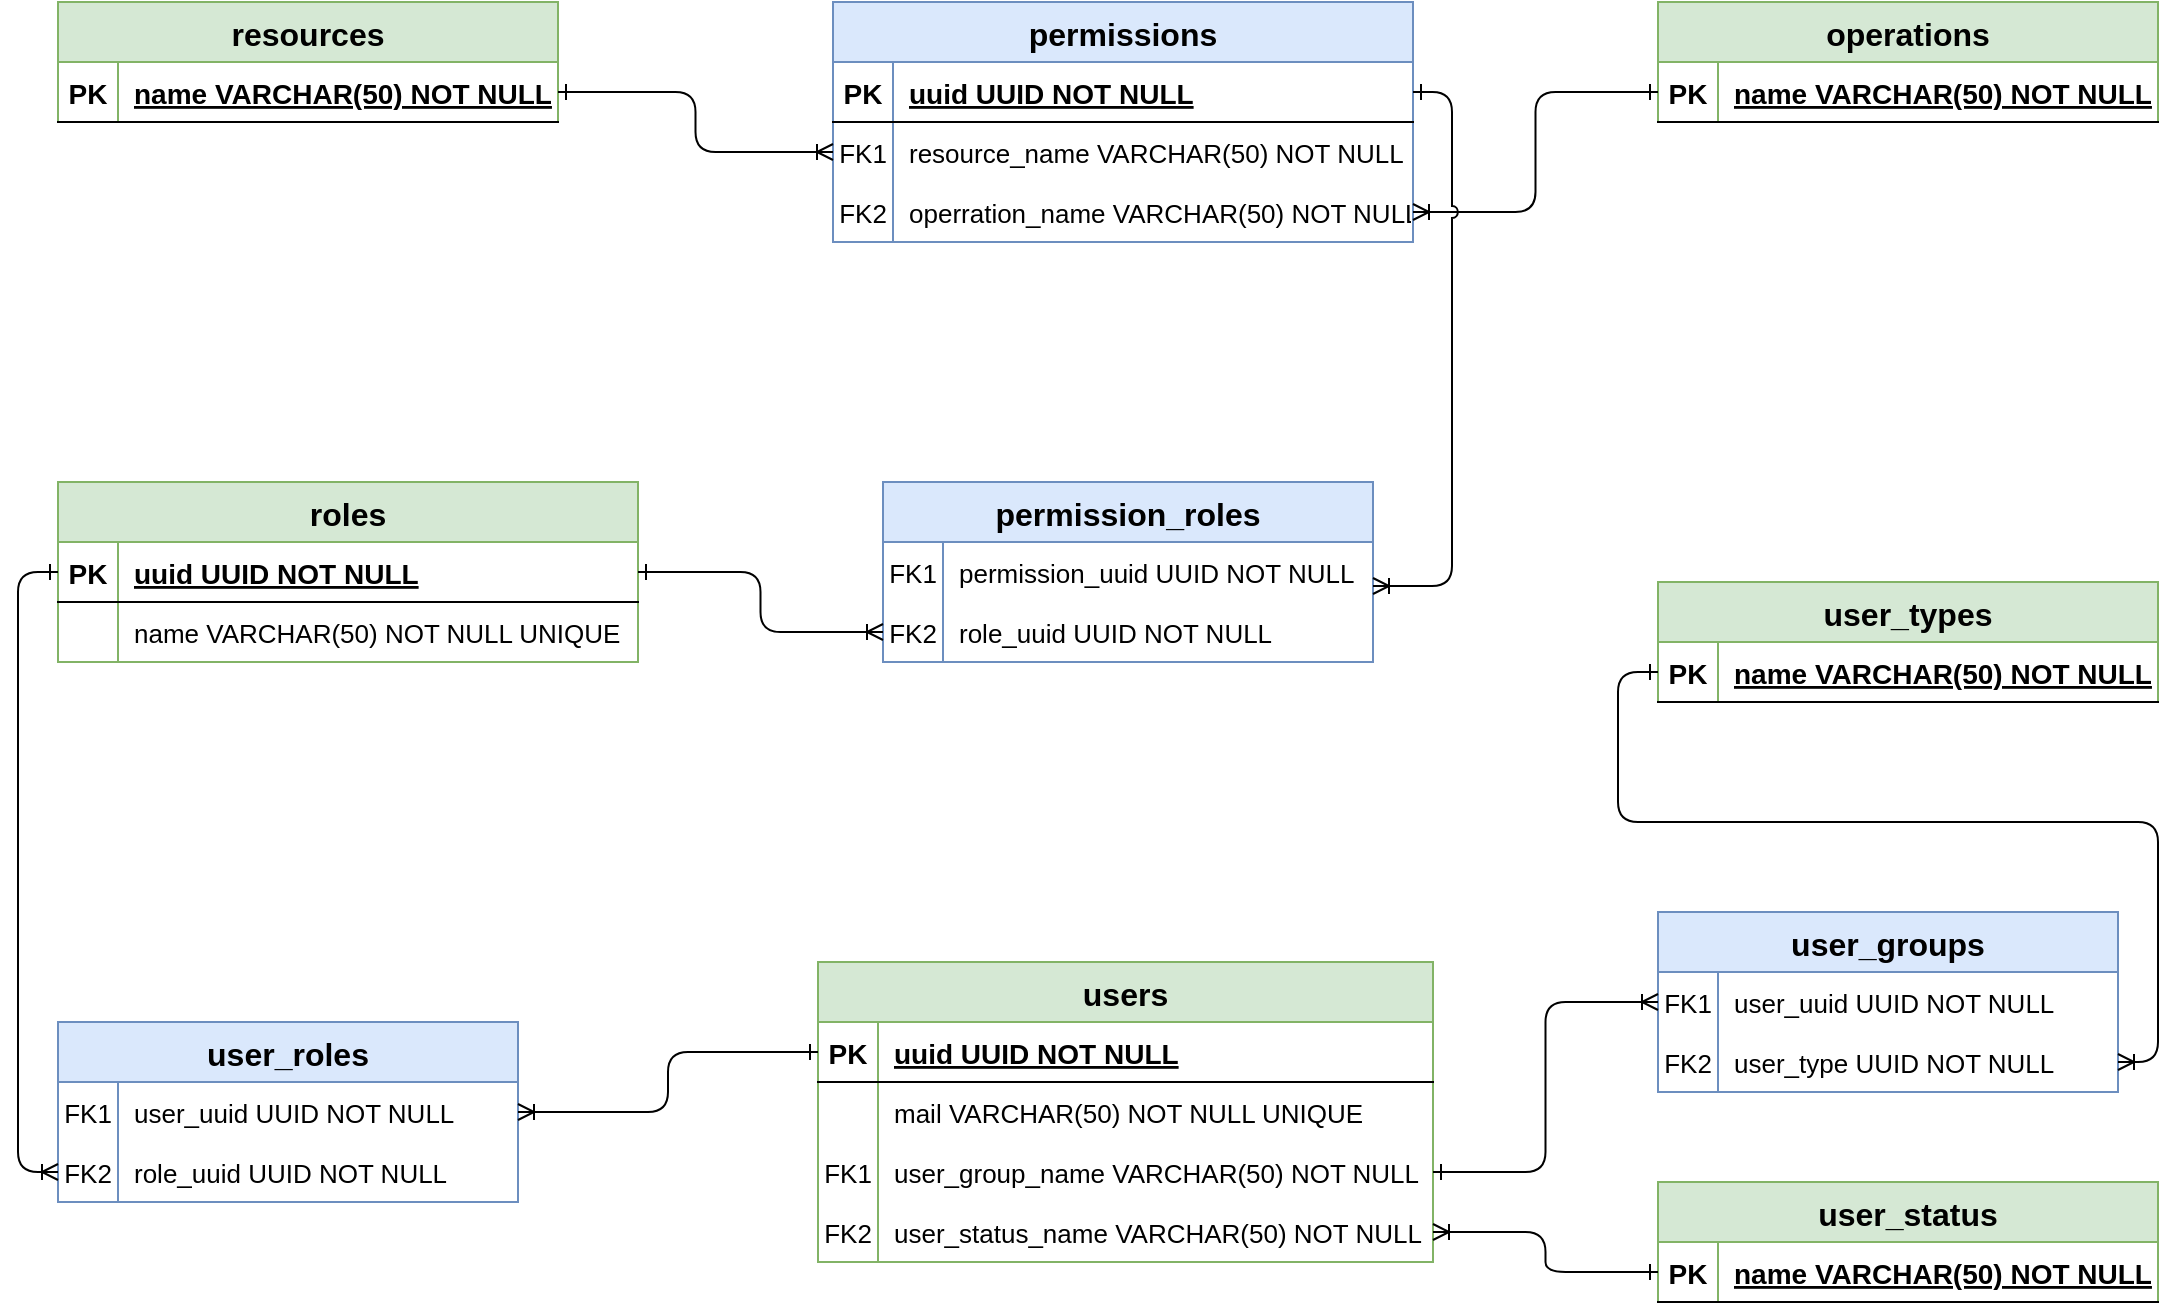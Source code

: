<mxfile version="26.0.10">
  <diagram id="R2lEEEUBdFMjLlhIrx00" name="Page-1">
    <mxGraphModel dx="3804" dy="1132" grid="1" gridSize="10" guides="1" tooltips="1" connect="1" arrows="1" fold="1" page="1" pageScale="1" pageWidth="850" pageHeight="1100" math="0" shadow="0" extFonts="Permanent Marker^https://fonts.googleapis.com/css?family=Permanent+Marker">
      <root>
        <mxCell id="0" />
        <mxCell id="1" parent="0" />
        <mxCell id="C-vyLk0tnHw3VtMMgP7b-2" value="permissions" style="shape=table;startSize=30;container=1;collapsible=1;childLayout=tableLayout;fixedRows=1;rowLines=0;fontStyle=1;align=center;resizeLast=1;fontSize=16;fillColor=#dae8fc;strokeColor=#6c8ebf;" parent="1" vertex="1">
          <mxGeometry x="-412.5" y="50" width="290" height="120" as="geometry">
            <mxRectangle x="180" y="110" width="130" height="30" as="alternateBounds" />
          </mxGeometry>
        </mxCell>
        <mxCell id="C-vyLk0tnHw3VtMMgP7b-3" value="" style="shape=partialRectangle;collapsible=0;dropTarget=0;pointerEvents=0;fillColor=none;points=[[0,0.5],[1,0.5]];portConstraint=eastwest;top=0;left=0;right=0;bottom=1;fontSize=13;" parent="C-vyLk0tnHw3VtMMgP7b-2" vertex="1">
          <mxGeometry y="30" width="290" height="30" as="geometry" />
        </mxCell>
        <mxCell id="C-vyLk0tnHw3VtMMgP7b-4" value="PK" style="shape=partialRectangle;overflow=hidden;connectable=0;fillColor=none;top=0;left=0;bottom=0;right=0;fontStyle=1;fontSize=14;" parent="C-vyLk0tnHw3VtMMgP7b-3" vertex="1">
          <mxGeometry width="30" height="30" as="geometry">
            <mxRectangle width="30" height="30" as="alternateBounds" />
          </mxGeometry>
        </mxCell>
        <mxCell id="C-vyLk0tnHw3VtMMgP7b-5" value="uuid UUID NOT NULL" style="shape=partialRectangle;overflow=hidden;connectable=0;fillColor=none;top=0;left=0;bottom=0;right=0;align=left;spacingLeft=6;fontStyle=5;fontSize=14;" parent="C-vyLk0tnHw3VtMMgP7b-3" vertex="1">
          <mxGeometry x="30" width="260" height="30" as="geometry">
            <mxRectangle width="260" height="30" as="alternateBounds" />
          </mxGeometry>
        </mxCell>
        <mxCell id="C-vyLk0tnHw3VtMMgP7b-6" value="" style="shape=partialRectangle;collapsible=0;dropTarget=0;pointerEvents=0;fillColor=none;points=[[0,0.5],[1,0.5]];portConstraint=eastwest;top=0;left=0;right=0;bottom=0;" parent="C-vyLk0tnHw3VtMMgP7b-2" vertex="1">
          <mxGeometry y="60" width="290" height="30" as="geometry" />
        </mxCell>
        <mxCell id="C-vyLk0tnHw3VtMMgP7b-7" value="FK1" style="shape=partialRectangle;overflow=hidden;connectable=0;fillColor=none;top=0;left=0;bottom=0;right=0;fontSize=13;" parent="C-vyLk0tnHw3VtMMgP7b-6" vertex="1">
          <mxGeometry width="30" height="30" as="geometry">
            <mxRectangle width="30" height="30" as="alternateBounds" />
          </mxGeometry>
        </mxCell>
        <mxCell id="C-vyLk0tnHw3VtMMgP7b-8" value="resource_name VARCHAR(50) NOT NULL" style="shape=partialRectangle;overflow=hidden;connectable=0;fillColor=none;top=0;left=0;bottom=0;right=0;align=left;spacingLeft=6;fontSize=13;" parent="C-vyLk0tnHw3VtMMgP7b-6" vertex="1">
          <mxGeometry x="30" width="260" height="30" as="geometry">
            <mxRectangle width="260" height="30" as="alternateBounds" />
          </mxGeometry>
        </mxCell>
        <mxCell id="C-vyLk0tnHw3VtMMgP7b-9" value="" style="shape=partialRectangle;collapsible=0;dropTarget=0;pointerEvents=0;fillColor=none;points=[[0,0.5],[1,0.5]];portConstraint=eastwest;top=0;left=0;right=0;bottom=0;fontSize=13;" parent="C-vyLk0tnHw3VtMMgP7b-2" vertex="1">
          <mxGeometry y="90" width="290" height="30" as="geometry" />
        </mxCell>
        <mxCell id="C-vyLk0tnHw3VtMMgP7b-10" value="FK2" style="shape=partialRectangle;overflow=hidden;connectable=0;fillColor=none;top=0;left=0;bottom=0;right=0;fontSize=13;" parent="C-vyLk0tnHw3VtMMgP7b-9" vertex="1">
          <mxGeometry width="30" height="30" as="geometry">
            <mxRectangle width="30" height="30" as="alternateBounds" />
          </mxGeometry>
        </mxCell>
        <mxCell id="C-vyLk0tnHw3VtMMgP7b-11" value="operration_name VARCHAR(50) NOT NULL" style="shape=partialRectangle;overflow=hidden;connectable=0;fillColor=none;top=0;left=0;bottom=0;right=0;align=left;spacingLeft=6;fontSize=13;" parent="C-vyLk0tnHw3VtMMgP7b-9" vertex="1">
          <mxGeometry x="30" width="260" height="30" as="geometry">
            <mxRectangle width="260" height="30" as="alternateBounds" />
          </mxGeometry>
        </mxCell>
        <mxCell id="C-vyLk0tnHw3VtMMgP7b-23" value="resources" style="shape=table;startSize=30;container=1;collapsible=1;childLayout=tableLayout;fixedRows=1;rowLines=0;fontStyle=1;align=center;resizeLast=1;fontSize=16;fillColor=#d5e8d4;strokeColor=#82b366;" parent="1" vertex="1">
          <mxGeometry x="-800" y="50" width="250" height="60" as="geometry">
            <mxRectangle x="-100" y="120" width="110" height="30" as="alternateBounds" />
          </mxGeometry>
        </mxCell>
        <mxCell id="C-vyLk0tnHw3VtMMgP7b-24" value="" style="shape=partialRectangle;collapsible=0;dropTarget=0;pointerEvents=0;fillColor=none;points=[[0,0.5],[1,0.5]];portConstraint=eastwest;top=0;left=0;right=0;bottom=1;" parent="C-vyLk0tnHw3VtMMgP7b-23" vertex="1">
          <mxGeometry y="30" width="250" height="30" as="geometry" />
        </mxCell>
        <mxCell id="C-vyLk0tnHw3VtMMgP7b-25" value="PK" style="shape=partialRectangle;overflow=hidden;connectable=0;fillColor=none;top=0;left=0;bottom=0;right=0;fontStyle=1;fontSize=14;" parent="C-vyLk0tnHw3VtMMgP7b-24" vertex="1">
          <mxGeometry width="30" height="30" as="geometry">
            <mxRectangle width="30" height="30" as="alternateBounds" />
          </mxGeometry>
        </mxCell>
        <mxCell id="C-vyLk0tnHw3VtMMgP7b-26" value="name VARCHAR(50) NOT NULL" style="shape=partialRectangle;overflow=hidden;connectable=0;fillColor=none;top=0;left=0;bottom=0;right=0;align=left;spacingLeft=6;fontStyle=5;fontSize=14;" parent="C-vyLk0tnHw3VtMMgP7b-24" vertex="1">
          <mxGeometry x="30" width="220" height="30" as="geometry">
            <mxRectangle width="220" height="30" as="alternateBounds" />
          </mxGeometry>
        </mxCell>
        <mxCell id="qRXEBcedq9cTgRNTQ2gk-17" value="operations" style="shape=table;startSize=30;container=1;collapsible=1;childLayout=tableLayout;fixedRows=1;rowLines=0;fontStyle=1;align=center;resizeLast=1;fontSize=16;fillColor=#d5e8d4;strokeColor=#82b366;" parent="1" vertex="1">
          <mxGeometry y="50" width="250" height="60" as="geometry">
            <mxRectangle x="-100" y="120" width="110" height="30" as="alternateBounds" />
          </mxGeometry>
        </mxCell>
        <mxCell id="qRXEBcedq9cTgRNTQ2gk-18" value="" style="shape=partialRectangle;collapsible=0;dropTarget=0;pointerEvents=0;fillColor=none;points=[[0,0.5],[1,0.5]];portConstraint=eastwest;top=0;left=0;right=0;bottom=1;" parent="qRXEBcedq9cTgRNTQ2gk-17" vertex="1">
          <mxGeometry y="30" width="250" height="30" as="geometry" />
        </mxCell>
        <mxCell id="qRXEBcedq9cTgRNTQ2gk-19" value="PK" style="shape=partialRectangle;overflow=hidden;connectable=0;fillColor=none;top=0;left=0;bottom=0;right=0;fontStyle=1;fontSize=14;" parent="qRXEBcedq9cTgRNTQ2gk-18" vertex="1">
          <mxGeometry width="30" height="30" as="geometry">
            <mxRectangle width="30" height="30" as="alternateBounds" />
          </mxGeometry>
        </mxCell>
        <mxCell id="qRXEBcedq9cTgRNTQ2gk-20" value="name VARCHAR(50) NOT NULL" style="shape=partialRectangle;overflow=hidden;connectable=0;fillColor=none;top=0;left=0;bottom=0;right=0;align=left;spacingLeft=6;fontStyle=5;fontSize=14;" parent="qRXEBcedq9cTgRNTQ2gk-18" vertex="1">
          <mxGeometry x="30" width="220" height="30" as="geometry">
            <mxRectangle width="220" height="30" as="alternateBounds" />
          </mxGeometry>
        </mxCell>
        <mxCell id="qRXEBcedq9cTgRNTQ2gk-21" value="permission_roles" style="shape=table;startSize=30;container=1;collapsible=1;childLayout=tableLayout;fixedRows=1;rowLines=0;fontStyle=1;align=center;resizeLast=1;fontSize=16;fillColor=#dae8fc;strokeColor=#6c8ebf;" parent="1" vertex="1">
          <mxGeometry x="-387.5" y="290" width="245" height="90" as="geometry">
            <mxRectangle x="180" y="110" width="130" height="30" as="alternateBounds" />
          </mxGeometry>
        </mxCell>
        <mxCell id="qRXEBcedq9cTgRNTQ2gk-25" value="" style="shape=partialRectangle;collapsible=0;dropTarget=0;pointerEvents=0;fillColor=none;points=[[0,0.5],[1,0.5]];portConstraint=eastwest;top=0;left=0;right=0;bottom=0;fontSize=13;" parent="qRXEBcedq9cTgRNTQ2gk-21" vertex="1">
          <mxGeometry y="30" width="245" height="30" as="geometry" />
        </mxCell>
        <mxCell id="qRXEBcedq9cTgRNTQ2gk-26" value="FK1" style="shape=partialRectangle;overflow=hidden;connectable=0;fillColor=none;top=0;left=0;bottom=0;right=0;fontSize=13;" parent="qRXEBcedq9cTgRNTQ2gk-25" vertex="1">
          <mxGeometry width="30" height="30" as="geometry">
            <mxRectangle width="30" height="30" as="alternateBounds" />
          </mxGeometry>
        </mxCell>
        <mxCell id="qRXEBcedq9cTgRNTQ2gk-27" value="permission_uuid UUID NOT NULL" style="shape=partialRectangle;overflow=hidden;connectable=0;fillColor=none;top=0;left=0;bottom=0;right=0;align=left;spacingLeft=6;fontSize=13;" parent="qRXEBcedq9cTgRNTQ2gk-25" vertex="1">
          <mxGeometry x="30" width="215" height="30" as="geometry">
            <mxRectangle width="215" height="30" as="alternateBounds" />
          </mxGeometry>
        </mxCell>
        <mxCell id="qRXEBcedq9cTgRNTQ2gk-28" value="" style="shape=partialRectangle;collapsible=0;dropTarget=0;pointerEvents=0;fillColor=none;points=[[0,0.5],[1,0.5]];portConstraint=eastwest;top=0;left=0;right=0;bottom=0;fontSize=13;" parent="qRXEBcedq9cTgRNTQ2gk-21" vertex="1">
          <mxGeometry y="60" width="245" height="30" as="geometry" />
        </mxCell>
        <mxCell id="qRXEBcedq9cTgRNTQ2gk-29" value="FK2" style="shape=partialRectangle;overflow=hidden;connectable=0;fillColor=none;top=0;left=0;bottom=0;right=0;fontSize=13;" parent="qRXEBcedq9cTgRNTQ2gk-28" vertex="1">
          <mxGeometry width="30" height="30" as="geometry">
            <mxRectangle width="30" height="30" as="alternateBounds" />
          </mxGeometry>
        </mxCell>
        <mxCell id="qRXEBcedq9cTgRNTQ2gk-30" value="role_uuid UUID NOT NULL" style="shape=partialRectangle;overflow=hidden;connectable=0;fillColor=none;top=0;left=0;bottom=0;right=0;align=left;spacingLeft=6;fontSize=13;" parent="qRXEBcedq9cTgRNTQ2gk-28" vertex="1">
          <mxGeometry x="30" width="215" height="30" as="geometry">
            <mxRectangle width="215" height="30" as="alternateBounds" />
          </mxGeometry>
        </mxCell>
        <mxCell id="qRXEBcedq9cTgRNTQ2gk-31" value="roles" style="shape=table;startSize=30;container=1;collapsible=1;childLayout=tableLayout;fixedRows=1;rowLines=0;fontStyle=1;align=center;resizeLast=1;fontSize=16;fillColor=#d5e8d4;strokeColor=#82b366;" parent="1" vertex="1">
          <mxGeometry x="-800" y="290" width="290" height="90" as="geometry">
            <mxRectangle x="180" y="110" width="130" height="30" as="alternateBounds" />
          </mxGeometry>
        </mxCell>
        <mxCell id="qRXEBcedq9cTgRNTQ2gk-32" value="" style="shape=partialRectangle;collapsible=0;dropTarget=0;pointerEvents=0;fillColor=none;points=[[0,0.5],[1,0.5]];portConstraint=eastwest;top=0;left=0;right=0;bottom=1;fontSize=13;" parent="qRXEBcedq9cTgRNTQ2gk-31" vertex="1">
          <mxGeometry y="30" width="290" height="30" as="geometry" />
        </mxCell>
        <mxCell id="qRXEBcedq9cTgRNTQ2gk-33" value="PK" style="shape=partialRectangle;overflow=hidden;connectable=0;fillColor=none;top=0;left=0;bottom=0;right=0;fontStyle=1;fontSize=14;" parent="qRXEBcedq9cTgRNTQ2gk-32" vertex="1">
          <mxGeometry width="30" height="30" as="geometry">
            <mxRectangle width="30" height="30" as="alternateBounds" />
          </mxGeometry>
        </mxCell>
        <mxCell id="qRXEBcedq9cTgRNTQ2gk-34" value="uuid UUID NOT NULL" style="shape=partialRectangle;overflow=hidden;connectable=0;fillColor=none;top=0;left=0;bottom=0;right=0;align=left;spacingLeft=6;fontStyle=5;fontSize=14;" parent="qRXEBcedq9cTgRNTQ2gk-32" vertex="1">
          <mxGeometry x="30" width="260" height="30" as="geometry">
            <mxRectangle width="260" height="30" as="alternateBounds" />
          </mxGeometry>
        </mxCell>
        <mxCell id="qRXEBcedq9cTgRNTQ2gk-35" value="" style="shape=partialRectangle;collapsible=0;dropTarget=0;pointerEvents=0;fillColor=none;points=[[0,0.5],[1,0.5]];portConstraint=eastwest;top=0;left=0;right=0;bottom=0;" parent="qRXEBcedq9cTgRNTQ2gk-31" vertex="1">
          <mxGeometry y="60" width="290" height="30" as="geometry" />
        </mxCell>
        <mxCell id="qRXEBcedq9cTgRNTQ2gk-36" value="" style="shape=partialRectangle;overflow=hidden;connectable=0;fillColor=none;top=0;left=0;bottom=0;right=0;" parent="qRXEBcedq9cTgRNTQ2gk-35" vertex="1">
          <mxGeometry width="30" height="30" as="geometry">
            <mxRectangle width="30" height="30" as="alternateBounds" />
          </mxGeometry>
        </mxCell>
        <mxCell id="qRXEBcedq9cTgRNTQ2gk-37" value="name VARCHAR(50) NOT NULL UNIQUE" style="shape=partialRectangle;overflow=hidden;connectable=0;fillColor=none;top=0;left=0;bottom=0;right=0;align=left;spacingLeft=6;fontSize=13;" parent="qRXEBcedq9cTgRNTQ2gk-35" vertex="1">
          <mxGeometry x="30" width="260" height="30" as="geometry">
            <mxRectangle width="260" height="30" as="alternateBounds" />
          </mxGeometry>
        </mxCell>
        <mxCell id="qRXEBcedq9cTgRNTQ2gk-41" value="users" style="shape=table;startSize=30;container=1;collapsible=1;childLayout=tableLayout;fixedRows=1;rowLines=0;fontStyle=1;align=center;resizeLast=1;fontSize=16;fillColor=#d5e8d4;strokeColor=#82b366;" parent="1" vertex="1">
          <mxGeometry x="-420" y="530" width="307.5" height="150" as="geometry">
            <mxRectangle x="180" y="110" width="130" height="30" as="alternateBounds" />
          </mxGeometry>
        </mxCell>
        <mxCell id="qRXEBcedq9cTgRNTQ2gk-42" value="" style="shape=partialRectangle;collapsible=0;dropTarget=0;pointerEvents=0;fillColor=none;points=[[0,0.5],[1,0.5]];portConstraint=eastwest;top=0;left=0;right=0;bottom=1;fontSize=13;" parent="qRXEBcedq9cTgRNTQ2gk-41" vertex="1">
          <mxGeometry y="30" width="307.5" height="30" as="geometry" />
        </mxCell>
        <mxCell id="qRXEBcedq9cTgRNTQ2gk-43" value="PK" style="shape=partialRectangle;overflow=hidden;connectable=0;fillColor=none;top=0;left=0;bottom=0;right=0;fontStyle=1;fontSize=14;" parent="qRXEBcedq9cTgRNTQ2gk-42" vertex="1">
          <mxGeometry width="30" height="30" as="geometry">
            <mxRectangle width="30" height="30" as="alternateBounds" />
          </mxGeometry>
        </mxCell>
        <mxCell id="qRXEBcedq9cTgRNTQ2gk-44" value="uuid UUID NOT NULL" style="shape=partialRectangle;overflow=hidden;connectable=0;fillColor=none;top=0;left=0;bottom=0;right=0;align=left;spacingLeft=6;fontStyle=5;fontSize=14;" parent="qRXEBcedq9cTgRNTQ2gk-42" vertex="1">
          <mxGeometry x="30" width="277.5" height="30" as="geometry">
            <mxRectangle width="277.5" height="30" as="alternateBounds" />
          </mxGeometry>
        </mxCell>
        <mxCell id="qRXEBcedq9cTgRNTQ2gk-45" value="" style="shape=partialRectangle;collapsible=0;dropTarget=0;pointerEvents=0;fillColor=none;points=[[0,0.5],[1,0.5]];portConstraint=eastwest;top=0;left=0;right=0;bottom=0;fontSize=13;" parent="qRXEBcedq9cTgRNTQ2gk-41" vertex="1">
          <mxGeometry y="60" width="307.5" height="30" as="geometry" />
        </mxCell>
        <mxCell id="qRXEBcedq9cTgRNTQ2gk-46" value="" style="shape=partialRectangle;overflow=hidden;connectable=0;fillColor=none;top=0;left=0;bottom=0;right=0;fontSize=13;" parent="qRXEBcedq9cTgRNTQ2gk-45" vertex="1">
          <mxGeometry width="30" height="30" as="geometry">
            <mxRectangle width="30" height="30" as="alternateBounds" />
          </mxGeometry>
        </mxCell>
        <mxCell id="qRXEBcedq9cTgRNTQ2gk-47" value="mail VARCHAR(50) NOT NULL UNIQUE" style="shape=partialRectangle;overflow=hidden;connectable=0;fillColor=none;top=0;left=0;bottom=0;right=0;align=left;spacingLeft=6;fontSize=13;" parent="qRXEBcedq9cTgRNTQ2gk-45" vertex="1">
          <mxGeometry x="30" width="277.5" height="30" as="geometry">
            <mxRectangle width="277.5" height="30" as="alternateBounds" />
          </mxGeometry>
        </mxCell>
        <mxCell id="qRXEBcedq9cTgRNTQ2gk-48" value="" style="shape=partialRectangle;collapsible=0;dropTarget=0;pointerEvents=0;fillColor=none;points=[[0,0.5],[1,0.5]];portConstraint=eastwest;top=0;left=0;right=0;bottom=0;fontSize=13;" parent="qRXEBcedq9cTgRNTQ2gk-41" vertex="1">
          <mxGeometry y="90" width="307.5" height="30" as="geometry" />
        </mxCell>
        <mxCell id="qRXEBcedq9cTgRNTQ2gk-49" value="FK1" style="shape=partialRectangle;overflow=hidden;connectable=0;fillColor=none;top=0;left=0;bottom=0;right=0;fontSize=13;" parent="qRXEBcedq9cTgRNTQ2gk-48" vertex="1">
          <mxGeometry width="30" height="30" as="geometry">
            <mxRectangle width="30" height="30" as="alternateBounds" />
          </mxGeometry>
        </mxCell>
        <mxCell id="qRXEBcedq9cTgRNTQ2gk-50" value="user_group_name VARCHAR(50) NOT NULL" style="shape=partialRectangle;overflow=hidden;connectable=0;fillColor=none;top=0;left=0;bottom=0;right=0;align=left;spacingLeft=6;fontSize=13;" parent="qRXEBcedq9cTgRNTQ2gk-48" vertex="1">
          <mxGeometry x="30" width="277.5" height="30" as="geometry">
            <mxRectangle width="277.5" height="30" as="alternateBounds" />
          </mxGeometry>
        </mxCell>
        <mxCell id="nBqXhmzEyzJbn8_DDabY-1" value="" style="shape=partialRectangle;collapsible=0;dropTarget=0;pointerEvents=0;fillColor=none;points=[[0,0.5],[1,0.5]];portConstraint=eastwest;top=0;left=0;right=0;bottom=0;fontSize=13;" vertex="1" parent="qRXEBcedq9cTgRNTQ2gk-41">
          <mxGeometry y="120" width="307.5" height="30" as="geometry" />
        </mxCell>
        <mxCell id="nBqXhmzEyzJbn8_DDabY-2" value="FK2" style="shape=partialRectangle;overflow=hidden;connectable=0;fillColor=none;top=0;left=0;bottom=0;right=0;fontSize=13;" vertex="1" parent="nBqXhmzEyzJbn8_DDabY-1">
          <mxGeometry width="30" height="30" as="geometry">
            <mxRectangle width="30" height="30" as="alternateBounds" />
          </mxGeometry>
        </mxCell>
        <mxCell id="nBqXhmzEyzJbn8_DDabY-3" value="user_status_name VARCHAR(50) NOT NULL" style="shape=partialRectangle;overflow=hidden;connectable=0;fillColor=none;top=0;left=0;bottom=0;right=0;align=left;spacingLeft=6;fontSize=13;" vertex="1" parent="nBqXhmzEyzJbn8_DDabY-1">
          <mxGeometry x="30" width="277.5" height="30" as="geometry">
            <mxRectangle width="277.5" height="30" as="alternateBounds" />
          </mxGeometry>
        </mxCell>
        <mxCell id="qRXEBcedq9cTgRNTQ2gk-51" value="user_roles" style="shape=table;startSize=30;container=1;collapsible=1;childLayout=tableLayout;fixedRows=1;rowLines=0;fontStyle=1;align=center;resizeLast=1;fontSize=16;fillColor=#dae8fc;strokeColor=#6c8ebf;" parent="1" vertex="1">
          <mxGeometry x="-800" y="560" width="230" height="90" as="geometry">
            <mxRectangle x="180" y="110" width="130" height="30" as="alternateBounds" />
          </mxGeometry>
        </mxCell>
        <mxCell id="qRXEBcedq9cTgRNTQ2gk-52" value="" style="shape=partialRectangle;collapsible=0;dropTarget=0;pointerEvents=0;fillColor=none;points=[[0,0.5],[1,0.5]];portConstraint=eastwest;top=0;left=0;right=0;bottom=0;fontSize=13;" parent="qRXEBcedq9cTgRNTQ2gk-51" vertex="1">
          <mxGeometry y="30" width="230" height="30" as="geometry" />
        </mxCell>
        <mxCell id="qRXEBcedq9cTgRNTQ2gk-53" value="FK1" style="shape=partialRectangle;overflow=hidden;connectable=0;fillColor=none;top=0;left=0;bottom=0;right=0;fontSize=13;" parent="qRXEBcedq9cTgRNTQ2gk-52" vertex="1">
          <mxGeometry width="30" height="30" as="geometry">
            <mxRectangle width="30" height="30" as="alternateBounds" />
          </mxGeometry>
        </mxCell>
        <mxCell id="qRXEBcedq9cTgRNTQ2gk-54" value="user_uuid UUID NOT NULL" style="shape=partialRectangle;overflow=hidden;connectable=0;fillColor=none;top=0;left=0;bottom=0;right=0;align=left;spacingLeft=6;fontSize=13;" parent="qRXEBcedq9cTgRNTQ2gk-52" vertex="1">
          <mxGeometry x="30" width="200" height="30" as="geometry">
            <mxRectangle width="200" height="30" as="alternateBounds" />
          </mxGeometry>
        </mxCell>
        <mxCell id="qRXEBcedq9cTgRNTQ2gk-55" value="" style="shape=partialRectangle;collapsible=0;dropTarget=0;pointerEvents=0;fillColor=none;points=[[0,0.5],[1,0.5]];portConstraint=eastwest;top=0;left=0;right=0;bottom=0;fontSize=13;" parent="qRXEBcedq9cTgRNTQ2gk-51" vertex="1">
          <mxGeometry y="60" width="230" height="30" as="geometry" />
        </mxCell>
        <mxCell id="qRXEBcedq9cTgRNTQ2gk-56" value="FK2" style="shape=partialRectangle;overflow=hidden;connectable=0;fillColor=none;top=0;left=0;bottom=0;right=0;fontSize=13;" parent="qRXEBcedq9cTgRNTQ2gk-55" vertex="1">
          <mxGeometry width="30" height="30" as="geometry">
            <mxRectangle width="30" height="30" as="alternateBounds" />
          </mxGeometry>
        </mxCell>
        <mxCell id="qRXEBcedq9cTgRNTQ2gk-57" value="role_uuid UUID NOT NULL" style="shape=partialRectangle;overflow=hidden;connectable=0;fillColor=none;top=0;left=0;bottom=0;right=0;align=left;spacingLeft=6;fontSize=13;" parent="qRXEBcedq9cTgRNTQ2gk-55" vertex="1">
          <mxGeometry x="30" width="200" height="30" as="geometry">
            <mxRectangle width="200" height="30" as="alternateBounds" />
          </mxGeometry>
        </mxCell>
        <mxCell id="nBqXhmzEyzJbn8_DDabY-4" value="user_types" style="shape=table;startSize=30;container=1;collapsible=1;childLayout=tableLayout;fixedRows=1;rowLines=0;fontStyle=1;align=center;resizeLast=1;fontSize=16;fillColor=#d5e8d4;strokeColor=#82b366;" vertex="1" parent="1">
          <mxGeometry y="340" width="250" height="60" as="geometry">
            <mxRectangle x="-100" y="120" width="110" height="30" as="alternateBounds" />
          </mxGeometry>
        </mxCell>
        <mxCell id="nBqXhmzEyzJbn8_DDabY-5" value="" style="shape=partialRectangle;collapsible=0;dropTarget=0;pointerEvents=0;fillColor=none;points=[[0,0.5],[1,0.5]];portConstraint=eastwest;top=0;left=0;right=0;bottom=1;" vertex="1" parent="nBqXhmzEyzJbn8_DDabY-4">
          <mxGeometry y="30" width="250" height="30" as="geometry" />
        </mxCell>
        <mxCell id="nBqXhmzEyzJbn8_DDabY-6" value="PK" style="shape=partialRectangle;overflow=hidden;connectable=0;fillColor=none;top=0;left=0;bottom=0;right=0;fontStyle=1;fontSize=14;" vertex="1" parent="nBqXhmzEyzJbn8_DDabY-5">
          <mxGeometry width="30" height="30" as="geometry">
            <mxRectangle width="30" height="30" as="alternateBounds" />
          </mxGeometry>
        </mxCell>
        <mxCell id="nBqXhmzEyzJbn8_DDabY-7" value="name VARCHAR(50) NOT NULL" style="shape=partialRectangle;overflow=hidden;connectable=0;fillColor=none;top=0;left=0;bottom=0;right=0;align=left;spacingLeft=6;fontStyle=5;fontSize=14;" vertex="1" parent="nBqXhmzEyzJbn8_DDabY-5">
          <mxGeometry x="30" width="220" height="30" as="geometry">
            <mxRectangle width="220" height="30" as="alternateBounds" />
          </mxGeometry>
        </mxCell>
        <mxCell id="nBqXhmzEyzJbn8_DDabY-8" value="user_status" style="shape=table;startSize=30;container=1;collapsible=1;childLayout=tableLayout;fixedRows=1;rowLines=0;fontStyle=1;align=center;resizeLast=1;fontSize=16;fillColor=#d5e8d4;strokeColor=#82b366;" vertex="1" parent="1">
          <mxGeometry y="640" width="250" height="60" as="geometry">
            <mxRectangle x="-100" y="120" width="110" height="30" as="alternateBounds" />
          </mxGeometry>
        </mxCell>
        <mxCell id="nBqXhmzEyzJbn8_DDabY-9" value="" style="shape=partialRectangle;collapsible=0;dropTarget=0;pointerEvents=0;fillColor=none;points=[[0,0.5],[1,0.5]];portConstraint=eastwest;top=0;left=0;right=0;bottom=1;" vertex="1" parent="nBqXhmzEyzJbn8_DDabY-8">
          <mxGeometry y="30" width="250" height="30" as="geometry" />
        </mxCell>
        <mxCell id="nBqXhmzEyzJbn8_DDabY-10" value="PK" style="shape=partialRectangle;overflow=hidden;connectable=0;fillColor=none;top=0;left=0;bottom=0;right=0;fontStyle=1;fontSize=14;" vertex="1" parent="nBqXhmzEyzJbn8_DDabY-9">
          <mxGeometry width="30" height="30" as="geometry">
            <mxRectangle width="30" height="30" as="alternateBounds" />
          </mxGeometry>
        </mxCell>
        <mxCell id="nBqXhmzEyzJbn8_DDabY-11" value="name VARCHAR(50) NOT NULL" style="shape=partialRectangle;overflow=hidden;connectable=0;fillColor=none;top=0;left=0;bottom=0;right=0;align=left;spacingLeft=6;fontStyle=5;fontSize=14;" vertex="1" parent="nBqXhmzEyzJbn8_DDabY-9">
          <mxGeometry x="30" width="220" height="30" as="geometry">
            <mxRectangle width="220" height="30" as="alternateBounds" />
          </mxGeometry>
        </mxCell>
        <mxCell id="nBqXhmzEyzJbn8_DDabY-12" value="user_groups" style="shape=table;startSize=30;container=1;collapsible=1;childLayout=tableLayout;fixedRows=1;rowLines=0;fontStyle=1;align=center;resizeLast=1;fontSize=16;fillColor=#dae8fc;strokeColor=#6c8ebf;" vertex="1" parent="1">
          <mxGeometry y="505" width="230" height="90" as="geometry">
            <mxRectangle x="180" y="110" width="130" height="30" as="alternateBounds" />
          </mxGeometry>
        </mxCell>
        <mxCell id="nBqXhmzEyzJbn8_DDabY-13" value="" style="shape=partialRectangle;collapsible=0;dropTarget=0;pointerEvents=0;fillColor=none;points=[[0,0.5],[1,0.5]];portConstraint=eastwest;top=0;left=0;right=0;bottom=0;fontSize=13;" vertex="1" parent="nBqXhmzEyzJbn8_DDabY-12">
          <mxGeometry y="30" width="230" height="30" as="geometry" />
        </mxCell>
        <mxCell id="nBqXhmzEyzJbn8_DDabY-14" value="FK1" style="shape=partialRectangle;overflow=hidden;connectable=0;fillColor=none;top=0;left=0;bottom=0;right=0;fontSize=13;" vertex="1" parent="nBqXhmzEyzJbn8_DDabY-13">
          <mxGeometry width="30" height="30" as="geometry">
            <mxRectangle width="30" height="30" as="alternateBounds" />
          </mxGeometry>
        </mxCell>
        <mxCell id="nBqXhmzEyzJbn8_DDabY-15" value="user_uuid UUID NOT NULL" style="shape=partialRectangle;overflow=hidden;connectable=0;fillColor=none;top=0;left=0;bottom=0;right=0;align=left;spacingLeft=6;fontSize=13;" vertex="1" parent="nBqXhmzEyzJbn8_DDabY-13">
          <mxGeometry x="30" width="200" height="30" as="geometry">
            <mxRectangle width="200" height="30" as="alternateBounds" />
          </mxGeometry>
        </mxCell>
        <mxCell id="nBqXhmzEyzJbn8_DDabY-16" value="" style="shape=partialRectangle;collapsible=0;dropTarget=0;pointerEvents=0;fillColor=none;points=[[0,0.5],[1,0.5]];portConstraint=eastwest;top=0;left=0;right=0;bottom=0;fontSize=13;" vertex="1" parent="nBqXhmzEyzJbn8_DDabY-12">
          <mxGeometry y="60" width="230" height="30" as="geometry" />
        </mxCell>
        <mxCell id="nBqXhmzEyzJbn8_DDabY-17" value="FK2" style="shape=partialRectangle;overflow=hidden;connectable=0;fillColor=none;top=0;left=0;bottom=0;right=0;fontSize=13;" vertex="1" parent="nBqXhmzEyzJbn8_DDabY-16">
          <mxGeometry width="30" height="30" as="geometry">
            <mxRectangle width="30" height="30" as="alternateBounds" />
          </mxGeometry>
        </mxCell>
        <mxCell id="nBqXhmzEyzJbn8_DDabY-18" value="user_type UUID NOT NULL" style="shape=partialRectangle;overflow=hidden;connectable=0;fillColor=none;top=0;left=0;bottom=0;right=0;align=left;spacingLeft=6;fontSize=13;" vertex="1" parent="nBqXhmzEyzJbn8_DDabY-16">
          <mxGeometry x="30" width="200" height="30" as="geometry">
            <mxRectangle width="200" height="30" as="alternateBounds" />
          </mxGeometry>
        </mxCell>
        <mxCell id="nBqXhmzEyzJbn8_DDabY-19" style="edgeStyle=orthogonalEdgeStyle;rounded=1;orthogonalLoop=1;jettySize=auto;html=1;exitX=0;exitY=0.5;exitDx=0;exitDy=0;entryX=1;entryY=0.5;entryDx=0;entryDy=0;curved=0;endArrow=ERone;endFill=0;startArrow=ERoneToMany;startFill=0;" edge="1" parent="1" source="C-vyLk0tnHw3VtMMgP7b-6" target="C-vyLk0tnHw3VtMMgP7b-24">
          <mxGeometry relative="1" as="geometry" />
        </mxCell>
        <mxCell id="nBqXhmzEyzJbn8_DDabY-20" style="edgeStyle=orthogonalEdgeStyle;rounded=1;orthogonalLoop=1;jettySize=auto;html=1;exitX=1;exitY=0.5;exitDx=0;exitDy=0;entryX=0;entryY=0.5;entryDx=0;entryDy=0;curved=0;endArrow=ERone;endFill=0;startArrow=ERoneToMany;startFill=0;" edge="1" parent="1" source="C-vyLk0tnHw3VtMMgP7b-9" target="qRXEBcedq9cTgRNTQ2gk-18">
          <mxGeometry relative="1" as="geometry" />
        </mxCell>
        <mxCell id="nBqXhmzEyzJbn8_DDabY-21" style="edgeStyle=orthogonalEdgeStyle;rounded=1;orthogonalLoop=1;jettySize=auto;html=1;exitX=1;exitY=0.5;exitDx=0;exitDy=0;curved=0;strokeColor=default;jumpStyle=arc;endArrow=ERoneToMany;endFill=0;startArrow=ERone;startFill=0;" edge="1" parent="1" source="C-vyLk0tnHw3VtMMgP7b-3" target="qRXEBcedq9cTgRNTQ2gk-25">
          <mxGeometry relative="1" as="geometry">
            <Array as="points">
              <mxPoint x="-103" y="95" />
              <mxPoint x="-103" y="342" />
            </Array>
          </mxGeometry>
        </mxCell>
        <mxCell id="nBqXhmzEyzJbn8_DDabY-22" style="edgeStyle=orthogonalEdgeStyle;rounded=1;orthogonalLoop=1;jettySize=auto;html=1;exitX=1;exitY=0.5;exitDx=0;exitDy=0;curved=0;endArrow=ERoneToMany;endFill=0;startArrow=ERone;startFill=0;" edge="1" parent="1" source="qRXEBcedq9cTgRNTQ2gk-32" target="qRXEBcedq9cTgRNTQ2gk-28">
          <mxGeometry relative="1" as="geometry" />
        </mxCell>
        <mxCell id="nBqXhmzEyzJbn8_DDabY-23" style="edgeStyle=orthogonalEdgeStyle;rounded=1;orthogonalLoop=1;jettySize=auto;html=1;exitX=0;exitY=0.5;exitDx=0;exitDy=0;entryX=0;entryY=0.5;entryDx=0;entryDy=0;curved=0;endArrow=ERoneToMany;endFill=0;startArrow=ERone;startFill=0;" edge="1" parent="1" source="qRXEBcedq9cTgRNTQ2gk-32" target="qRXEBcedq9cTgRNTQ2gk-55">
          <mxGeometry relative="1" as="geometry" />
        </mxCell>
        <mxCell id="nBqXhmzEyzJbn8_DDabY-24" style="edgeStyle=orthogonalEdgeStyle;rounded=1;orthogonalLoop=1;jettySize=auto;html=1;exitX=1;exitY=0.5;exitDx=0;exitDy=0;entryX=0;entryY=0.5;entryDx=0;entryDy=0;curved=0;endArrow=ERone;endFill=0;startArrow=ERoneToMany;startFill=0;" edge="1" parent="1" source="qRXEBcedq9cTgRNTQ2gk-52" target="qRXEBcedq9cTgRNTQ2gk-42">
          <mxGeometry relative="1" as="geometry" />
        </mxCell>
        <mxCell id="nBqXhmzEyzJbn8_DDabY-25" style="edgeStyle=orthogonalEdgeStyle;rounded=1;orthogonalLoop=1;jettySize=auto;html=1;exitX=1;exitY=0.5;exitDx=0;exitDy=0;entryX=0;entryY=0.5;entryDx=0;entryDy=0;curved=0;endArrow=ERone;endFill=0;startArrow=ERoneToMany;startFill=0;" edge="1" parent="1" source="nBqXhmzEyzJbn8_DDabY-1" target="nBqXhmzEyzJbn8_DDabY-9">
          <mxGeometry relative="1" as="geometry" />
        </mxCell>
        <mxCell id="nBqXhmzEyzJbn8_DDabY-26" style="edgeStyle=orthogonalEdgeStyle;rounded=1;orthogonalLoop=1;jettySize=auto;html=1;exitX=1;exitY=0.5;exitDx=0;exitDy=0;entryX=0;entryY=0.5;entryDx=0;entryDy=0;curved=0;endArrow=ERoneToMany;endFill=0;startArrow=ERone;startFill=0;" edge="1" parent="1" source="qRXEBcedq9cTgRNTQ2gk-48" target="nBqXhmzEyzJbn8_DDabY-13">
          <mxGeometry relative="1" as="geometry" />
        </mxCell>
        <mxCell id="nBqXhmzEyzJbn8_DDabY-27" style="edgeStyle=orthogonalEdgeStyle;rounded=1;orthogonalLoop=1;jettySize=auto;html=1;exitX=0;exitY=0.5;exitDx=0;exitDy=0;entryX=1;entryY=0.5;entryDx=0;entryDy=0;curved=0;endArrow=ERoneToMany;endFill=0;startArrow=ERone;startFill=0;" edge="1" parent="1" source="nBqXhmzEyzJbn8_DDabY-5" target="nBqXhmzEyzJbn8_DDabY-16">
          <mxGeometry relative="1" as="geometry">
            <Array as="points">
              <mxPoint x="-20" y="385" />
              <mxPoint x="-20" y="460" />
              <mxPoint x="250" y="460" />
              <mxPoint x="250" y="580" />
            </Array>
          </mxGeometry>
        </mxCell>
      </root>
    </mxGraphModel>
  </diagram>
</mxfile>
